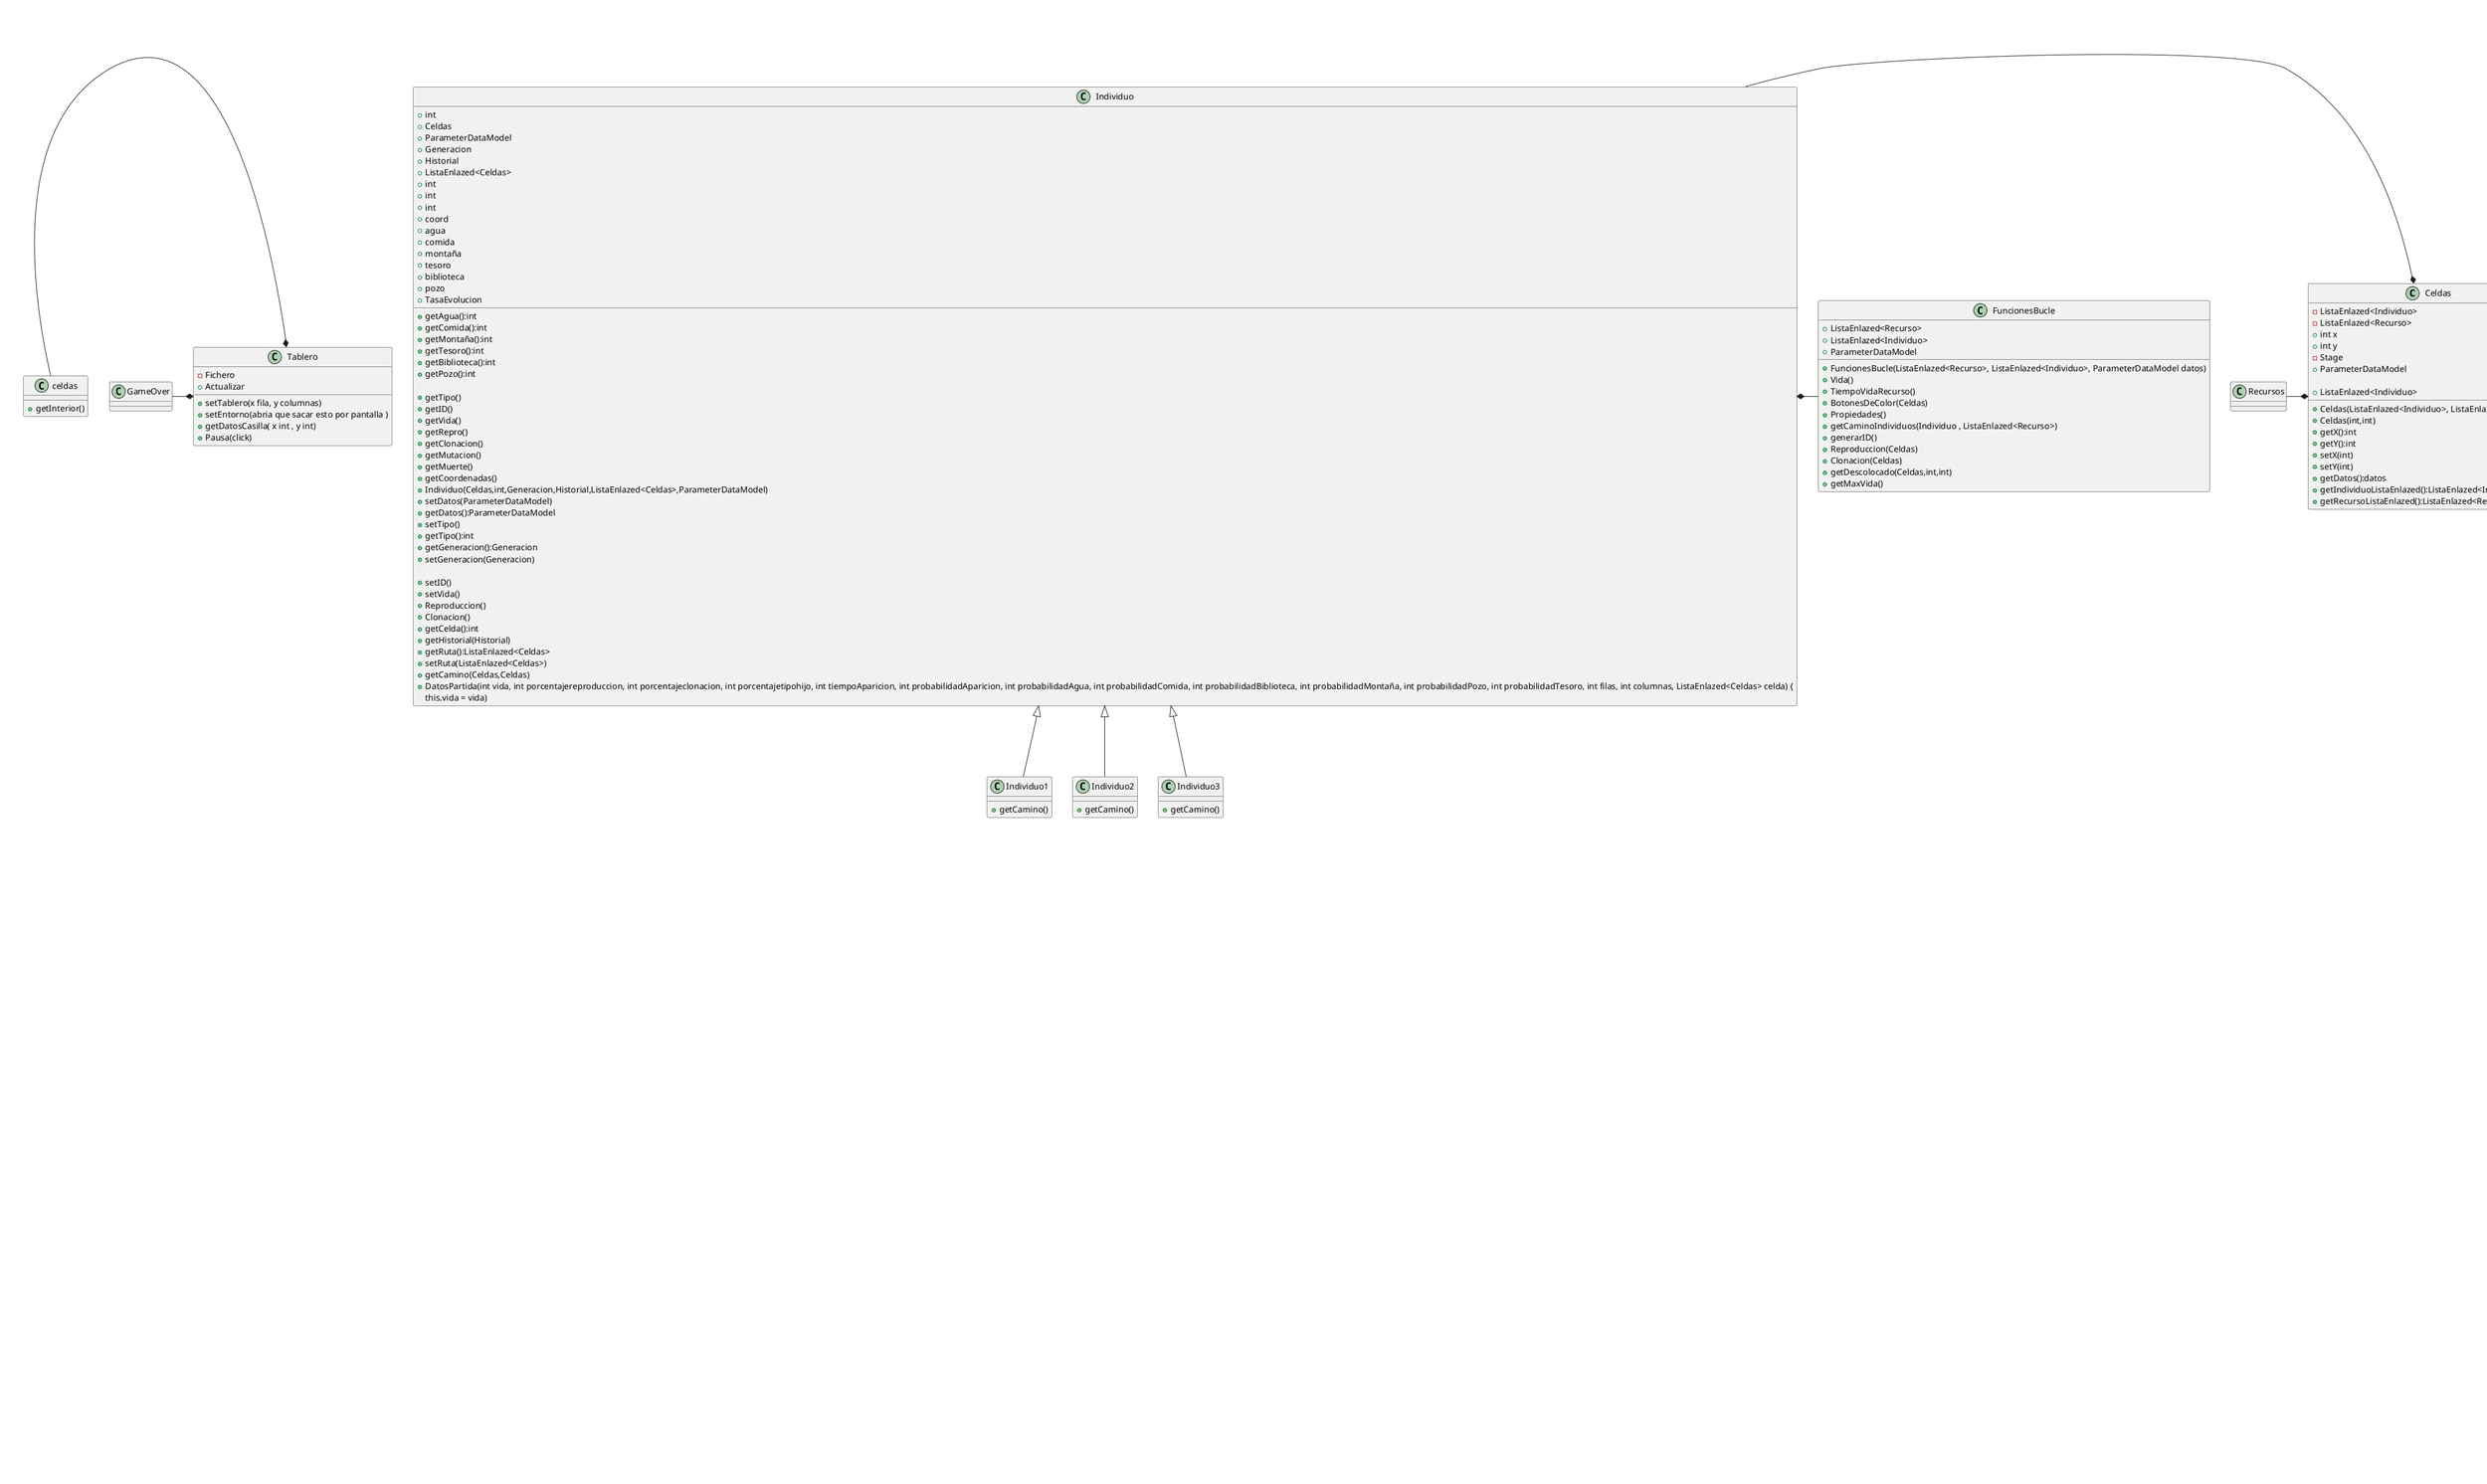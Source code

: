 @startuml
'https://plantuml.com/sequence-diagram

Celdas*-left-Recursos
Celdas*-left-Individuo
Individuo*-right-FuncionesBucle
Tablero*-left-GameOver
Tablero*-left-celdas

class Menú{

+partida(elección en pantalla)
+cargarPartida()
+nuevaPartida()

}



class Tablero{
-Fichero
+setTablero(x fila, y columnas)
+setEntorno(abria que sacar esto por pantalla )
+getDatosCasilla( x int , y int)
+Pausa(click)
+Actualizar


}
class Bucle{
-TableroDataModel
+ListaEnlazed<Celdas>

+getCelda()
+setCelda()
+ejecucion()
}
class Datos{
+mutaciones
+longevo
+reproduccionec
+MaxRep
+MaxMut
+MaxAgua

+getMutaciones()
+setMutaciones()
+getLongevo()
+setLongevo()
+getReproducciones()
+setReproducciones()
+getMaxRep()
+setMaxRep()
+getMaxMut
+setMaxMut()
+getMaxAgua()
+setMaxAgua()

}
class FuncionesBucle{
+ListaEnlazed<Recurso>
+ListaEnlazed<Individuo>
+ParameterDataModel

+FuncionesBucle(ListaEnlazed<Recurso>, ListaEnlazed<Individuo>, ParameterDataModel datos)
+Vida()
+TiempoVidaRecurso()
+BotonesDeColor(Celdas)
+Propiedades()
+getCaminoIndividuos(Individuo , ListaEnlazed<Recurso>)
+generarID()
+Reproduccion(Celdas)
+Clonacion(Celdas)
+getDescolocado(Celdas,int,int)
+getMaxVida()
}
class Celdas{
-ListaEnlazed<Individuo>
-ListaEnlazed<Recurso>
+int x
+int y
-Stage
+ParameterDataModel

+Celdas(ListaEnlazed<Individuo>, ListaEnlazed<Recurso>)
+Celdas(int,int)
+getX():int
+getY():int
+setX(int)
+setY(int)
+getDatos():datos
+ListaEnlazed<Individuo>
+getIndividuoListaEnlazed():ListaEnlazed<Individuo>
+getRecursoListaEnlazed():ListaEnlazed<Recurso>
}

class Cola{
+data
+ListaEnlazed<data>

+Cola()
+push(data)
+pull(data)
+isVacia()
}
class ElementoLe{
+data
+ElementoLe<T>
+setData(data)
+getSiguiente():ElementoLe<data>
+setSiguiente(Elemento<T>)
+InsertarmeEl(ElementoLe<data>)

}
class ElementoMap{
+data
+ElementoMap<data,E>

+ElementoMap(data,E,ElementoMap<data,E>)
+getIndice():int
+setSiguiente(ElementoMap<data,E>)
+setDato(E)
+getDato():data
}
class Generacion{


+Individuo
+Individuo
+setPadre(Individuo)
+getMadre():Individuo
+setMadre(Individuo)

}
class Historial{
+int
+Cola<String>

+Historial(int,Cola<String>)
+getMov():Cola<String>
+getTurno():int
+setMov(Cola<String>)
+añadirTurno()

}
class ListaEnlazed{
+Elemento<data>
+isVacia()
+vaciar()
+add(data)
+getNumeroElementos():int
+getPrimero():ElementoLe<data>
+getPosicion(Elemento<data>)
+getUltimo():ElementoLe<data>
+getSiguiente(ElementoLe):ElementoLe
+getElemento(int):ElementoLe
+del(int)


}
class Mapa{
+ElementoMap<data,E>
+isVacia():boolean
+put(data,E)
+get(data):E


}

class Elementos{
+agua
+comida
+montaña
+tesoro
+biblioteca
+pozo
+TasaEvolucion

+getAgua():int
+getComida():int
+getMontaña():int
+getTesoro():int
+getBiblioteca():int
+getPozo():int


+setAgua(elección en pantalla)
+setComida()
+setMontaña()
+setTesoro()
+setBiblioteca()
+setPozo()


+reproduccion( a Individuo, b Individuo)
+getArbolGenealógico( i Individuo)
+getOperaciones(p Individuo)
+getGráfica()


}
class celdas{
+getInterior()

}
class celda{
+getInterior
+

}

class Individuo{
+int
+Celdas
+ParameterDataModel
+Generacion
+Historial
+ListaEnlazed<Celdas>
+int
+int
+int
+coord
+agua
+comida
+montaña
+tesoro
+biblioteca
+pozo
+TasaEvolucion

+getAgua():int
+getComida():int
+getMontaña():int
+getTesoro():int
+getBiblioteca():int
+getPozo():int

+getTipo()
+getID()
+getVida()
+getRepro()
+getClonacion()
+getMutacion()
+getMuerte()
+getCoordenadas()


+Individuo(Celdas,int,Generacion,Historial,ListaEnlazed<Celdas>,ParameterDataModel)
+setDatos(ParameterDataModel)
+getDatos():ParameterDataModel
+setTipo()
+getTipo():int
+getGeneracion():Generacion
+setGeneracion(Generacion)

+setID()
+setVida()
+Reproduccion()
+Clonacion()
+getCelda():int
+getHistorial(Historial)
+getRuta():ListaEnlazed<Celdas>
+setRuta(ListaEnlazed<Celdas>)
+getCamino(Celdas,Celdas)
+DatosPartida(int vida, int porcentajereproduccion, int porcentajeclonacion, int porcentajetipohijo, int tiempoAparicion, int probabilidadAparicion, int probabilidadAgua, int probabilidadComida, int probabilidadBiblioteca, int probabilidadMontaña, int probabilidadPozo, int probabilidadTesoro, int filas, int columnas, ListaEnlazed<Celdas> celda) {
                      this.vida = vida)






}



class DatosPartida {
+int
+Celdas
+ParameterDataModel
+Generacion
+Historial
+ListaEnlazed<Celdas>
+int
+int
+int
+coord

+getFilas()
+getColumnas()

+getID()
+getVida()
+getRepro()
+getClonacion()
+getMutacion()
+getMuerte()
+getCoordenadas()

}

class Individuo1 extends Individuo{
+getCamino()
}
class Individuo2 extends Individuo{
+getCamino()
}
class Individuo3 extends Individuo{
+getCamino()
}

@enduml